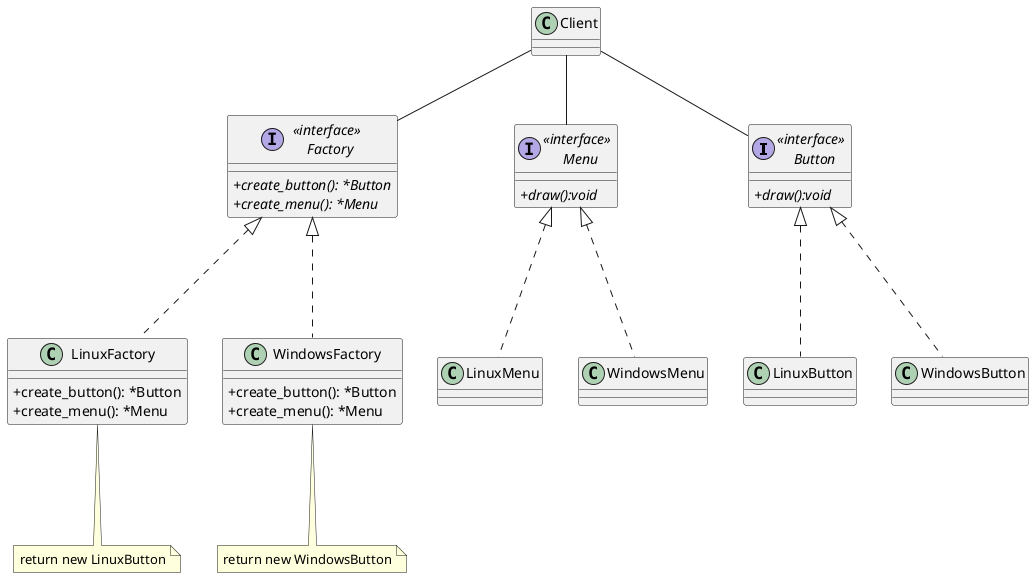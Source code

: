 @startuml
skinparam classAttributeIconSize 0

interface "<<interface>> \n Button" as Button
{
+{abstract}  draw():void
}

interface "<<interface>> \n Menu" as Menu
{
+{abstract}  draw():void
}

class LinuxButton{}
class LinuxMenu{}
class WindowsButton{}
class WindowsMenu{}

interface "<<interface>> \n Factory" as Factory
{
    +{abstract} create_button(): *Button
    +{abstract} create_menu(): *Menu
}

class LinuxFactory
{
    + create_button(): *Button
    + create_menu(): *Menu
}
note  "return new LinuxButton" as LinuxFactorycreate_button
class WindowsFactory
{
    + create_button(): *Button
    + create_menu(): *Menu
}
note  "return new WindowsButton" as WindowsFactorycreate_button

LinuxButton -up..|> Button
LinuxMenu -up..|> Menu

WindowsButton -up..|> Button
WindowsMenu -up..|> Menu

LinuxFactory -up..|> Factory
WindowsFactory -up..|> Factory

WindowsFactorycreate_button -up..WindowsFactory
LinuxFactorycreate_button -up..LinuxFactory

class Client{}
Client--Button
Client--Menu
Client--Factory
@enduml
